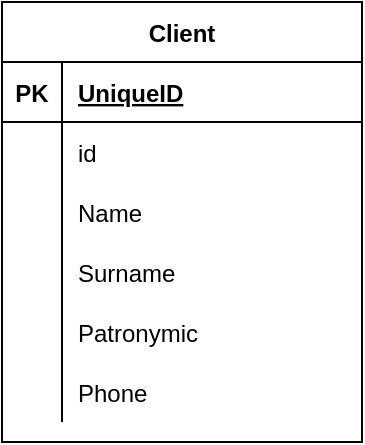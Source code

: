 <mxfile version="15.3.7" type="github"><diagram id="Tu6GbcAdO1mhs8C6Jp8n" name="Page-1"><mxGraphModel dx="1209" dy="658" grid="1" gridSize="10" guides="1" tooltips="1" connect="1" arrows="1" fold="1" page="1" pageScale="1" pageWidth="827" pageHeight="1169" math="0" shadow="0"><root><mxCell id="0"/><mxCell id="1" parent="0"/><mxCell id="LpYqWCDqeBOyBK4kAaHB-3" value="Client" style="shape=table;startSize=30;container=1;collapsible=1;childLayout=tableLayout;fixedRows=1;rowLines=0;fontStyle=1;align=center;resizeLast=1;" parent="1" vertex="1"><mxGeometry x="324" y="200" width="180" height="220" as="geometry"/></mxCell><mxCell id="LpYqWCDqeBOyBK4kAaHB-4" value="" style="shape=partialRectangle;collapsible=0;dropTarget=0;pointerEvents=0;fillColor=none;top=0;left=0;bottom=1;right=0;points=[[0,0.5],[1,0.5]];portConstraint=eastwest;" parent="LpYqWCDqeBOyBK4kAaHB-3" vertex="1"><mxGeometry y="30" width="180" height="30" as="geometry"/></mxCell><mxCell id="LpYqWCDqeBOyBK4kAaHB-5" value="PK" style="shape=partialRectangle;connectable=0;fillColor=none;top=0;left=0;bottom=0;right=0;fontStyle=1;overflow=hidden;" parent="LpYqWCDqeBOyBK4kAaHB-4" vertex="1"><mxGeometry width="30" height="30" as="geometry"><mxRectangle width="30" height="30" as="alternateBounds"/></mxGeometry></mxCell><mxCell id="LpYqWCDqeBOyBK4kAaHB-6" value="UniqueID" style="shape=partialRectangle;connectable=0;fillColor=none;top=0;left=0;bottom=0;right=0;align=left;spacingLeft=6;fontStyle=5;overflow=hidden;" parent="LpYqWCDqeBOyBK4kAaHB-4" vertex="1"><mxGeometry x="30" width="150" height="30" as="geometry"><mxRectangle width="150" height="30" as="alternateBounds"/></mxGeometry></mxCell><mxCell id="LpYqWCDqeBOyBK4kAaHB-7" value="" style="shape=partialRectangle;collapsible=0;dropTarget=0;pointerEvents=0;fillColor=none;top=0;left=0;bottom=0;right=0;points=[[0,0.5],[1,0.5]];portConstraint=eastwest;" parent="LpYqWCDqeBOyBK4kAaHB-3" vertex="1"><mxGeometry y="60" width="180" height="30" as="geometry"/></mxCell><mxCell id="LpYqWCDqeBOyBK4kAaHB-8" value="" style="shape=partialRectangle;connectable=0;fillColor=none;top=0;left=0;bottom=0;right=0;editable=1;overflow=hidden;" parent="LpYqWCDqeBOyBK4kAaHB-7" vertex="1"><mxGeometry width="30" height="30" as="geometry"><mxRectangle width="30" height="30" as="alternateBounds"/></mxGeometry></mxCell><mxCell id="LpYqWCDqeBOyBK4kAaHB-9" value="id" style="shape=partialRectangle;connectable=0;fillColor=none;top=0;left=0;bottom=0;right=0;align=left;spacingLeft=6;overflow=hidden;" parent="LpYqWCDqeBOyBK4kAaHB-7" vertex="1"><mxGeometry x="30" width="150" height="30" as="geometry"><mxRectangle width="150" height="30" as="alternateBounds"/></mxGeometry></mxCell><mxCell id="LpYqWCDqeBOyBK4kAaHB-10" value="" style="shape=partialRectangle;collapsible=0;dropTarget=0;pointerEvents=0;fillColor=none;top=0;left=0;bottom=0;right=0;points=[[0,0.5],[1,0.5]];portConstraint=eastwest;" parent="LpYqWCDqeBOyBK4kAaHB-3" vertex="1"><mxGeometry y="90" width="180" height="30" as="geometry"/></mxCell><mxCell id="LpYqWCDqeBOyBK4kAaHB-11" value="" style="shape=partialRectangle;connectable=0;fillColor=none;top=0;left=0;bottom=0;right=0;editable=1;overflow=hidden;" parent="LpYqWCDqeBOyBK4kAaHB-10" vertex="1"><mxGeometry width="30" height="30" as="geometry"><mxRectangle width="30" height="30" as="alternateBounds"/></mxGeometry></mxCell><mxCell id="LpYqWCDqeBOyBK4kAaHB-12" value="Name" style="shape=partialRectangle;connectable=0;fillColor=none;top=0;left=0;bottom=0;right=0;align=left;spacingLeft=6;overflow=hidden;" parent="LpYqWCDqeBOyBK4kAaHB-10" vertex="1"><mxGeometry x="30" width="150" height="30" as="geometry"><mxRectangle width="150" height="30" as="alternateBounds"/></mxGeometry></mxCell><mxCell id="LpYqWCDqeBOyBK4kAaHB-13" value="" style="shape=partialRectangle;collapsible=0;dropTarget=0;pointerEvents=0;fillColor=none;top=0;left=0;bottom=0;right=0;points=[[0,0.5],[1,0.5]];portConstraint=eastwest;" parent="LpYqWCDqeBOyBK4kAaHB-3" vertex="1"><mxGeometry y="120" width="180" height="30" as="geometry"/></mxCell><mxCell id="LpYqWCDqeBOyBK4kAaHB-14" value="" style="shape=partialRectangle;connectable=0;fillColor=none;top=0;left=0;bottom=0;right=0;editable=1;overflow=hidden;" parent="LpYqWCDqeBOyBK4kAaHB-13" vertex="1"><mxGeometry width="30" height="30" as="geometry"><mxRectangle width="30" height="30" as="alternateBounds"/></mxGeometry></mxCell><mxCell id="LpYqWCDqeBOyBK4kAaHB-15" value="Surname" style="shape=partialRectangle;connectable=0;fillColor=none;top=0;left=0;bottom=0;right=0;align=left;spacingLeft=6;overflow=hidden;" parent="LpYqWCDqeBOyBK4kAaHB-13" vertex="1"><mxGeometry x="30" width="150" height="30" as="geometry"><mxRectangle width="150" height="30" as="alternateBounds"/></mxGeometry></mxCell><mxCell id="gCE0SJyJ8r5iKlVPeXq_-2" value="" style="shape=partialRectangle;collapsible=0;dropTarget=0;pointerEvents=0;fillColor=none;top=0;left=0;bottom=0;right=0;points=[[0,0.5],[1,0.5]];portConstraint=eastwest;" parent="LpYqWCDqeBOyBK4kAaHB-3" vertex="1"><mxGeometry y="150" width="180" height="30" as="geometry"/></mxCell><mxCell id="gCE0SJyJ8r5iKlVPeXq_-3" value="" style="shape=partialRectangle;connectable=0;fillColor=none;top=0;left=0;bottom=0;right=0;editable=1;overflow=hidden;" parent="gCE0SJyJ8r5iKlVPeXq_-2" vertex="1"><mxGeometry width="30" height="30" as="geometry"><mxRectangle width="30" height="30" as="alternateBounds"/></mxGeometry></mxCell><mxCell id="gCE0SJyJ8r5iKlVPeXq_-4" value="Patronymic" style="shape=partialRectangle;connectable=0;fillColor=none;top=0;left=0;bottom=0;right=0;align=left;spacingLeft=6;overflow=hidden;" parent="gCE0SJyJ8r5iKlVPeXq_-2" vertex="1"><mxGeometry x="30" width="150" height="30" as="geometry"><mxRectangle width="150" height="30" as="alternateBounds"/></mxGeometry></mxCell><mxCell id="gCE0SJyJ8r5iKlVPeXq_-5" value="" style="shape=partialRectangle;collapsible=0;dropTarget=0;pointerEvents=0;fillColor=none;top=0;left=0;bottom=0;right=0;points=[[0,0.5],[1,0.5]];portConstraint=eastwest;" parent="LpYqWCDqeBOyBK4kAaHB-3" vertex="1"><mxGeometry y="180" width="180" height="30" as="geometry"/></mxCell><mxCell id="gCE0SJyJ8r5iKlVPeXq_-6" value="" style="shape=partialRectangle;connectable=0;fillColor=none;top=0;left=0;bottom=0;right=0;editable=1;overflow=hidden;" parent="gCE0SJyJ8r5iKlVPeXq_-5" vertex="1"><mxGeometry width="30" height="30" as="geometry"><mxRectangle width="30" height="30" as="alternateBounds"/></mxGeometry></mxCell><mxCell id="gCE0SJyJ8r5iKlVPeXq_-7" value="Phone" style="shape=partialRectangle;connectable=0;fillColor=none;top=0;left=0;bottom=0;right=0;align=left;spacingLeft=6;overflow=hidden;" parent="gCE0SJyJ8r5iKlVPeXq_-5" vertex="1"><mxGeometry x="30" width="150" height="30" as="geometry"><mxRectangle width="150" height="30" as="alternateBounds"/></mxGeometry></mxCell></root></mxGraphModel></diagram></mxfile>